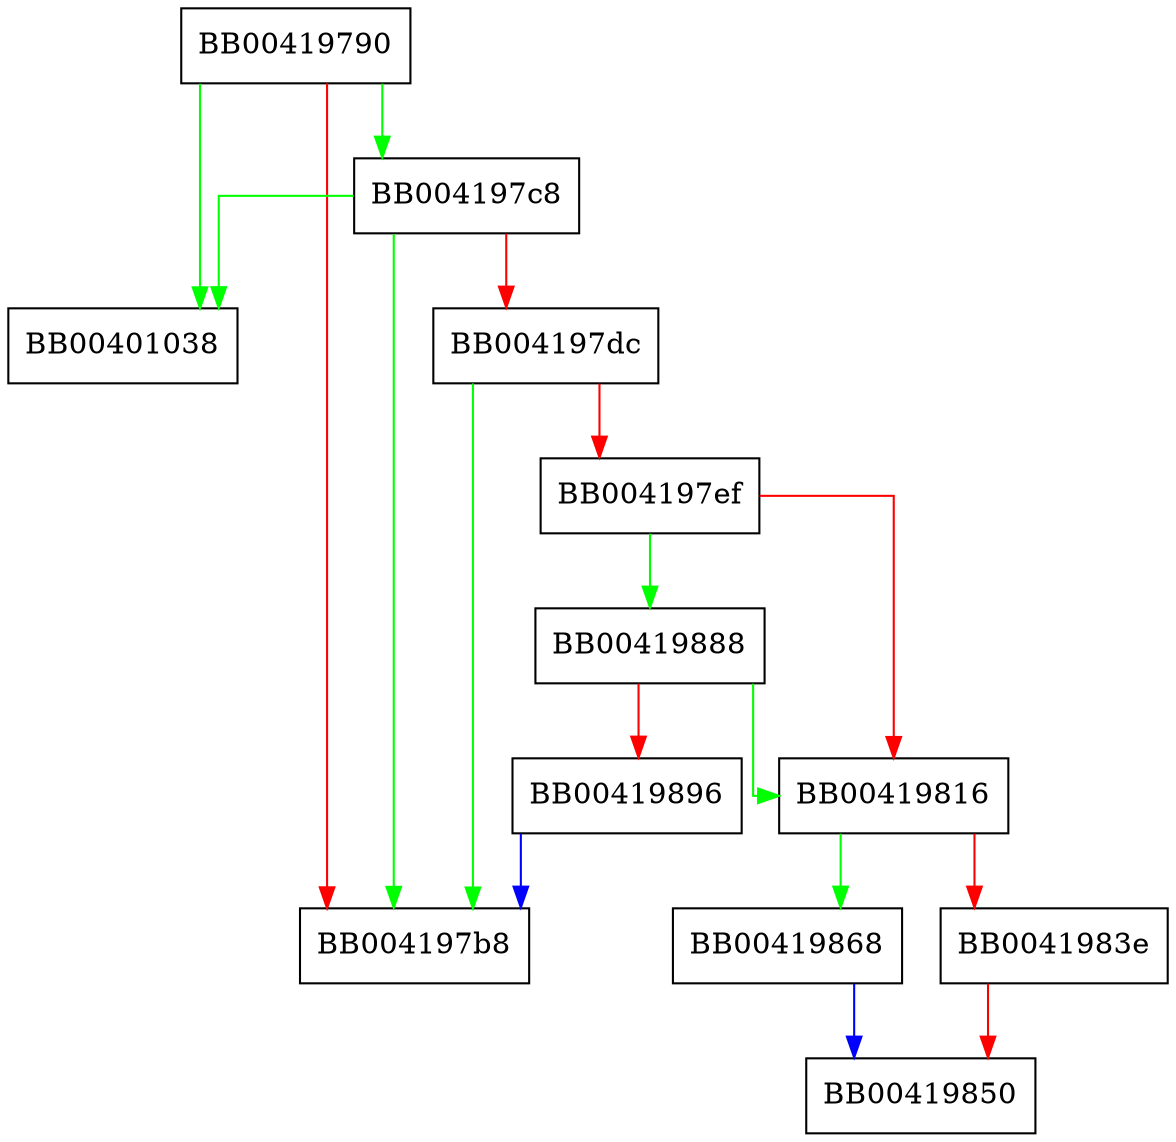 digraph show_digests {
  node [shape="box"];
  graph [splines=ortho];
  BB00419790 -> BB00401038 [color="green"];
  BB00419790 -> BB004197c8 [color="green"];
  BB00419790 -> BB004197b8 [color="red"];
  BB004197c8 -> BB00401038 [color="green"];
  BB004197c8 -> BB004197b8 [color="green"];
  BB004197c8 -> BB004197dc [color="red"];
  BB004197dc -> BB004197b8 [color="green"];
  BB004197dc -> BB004197ef [color="red"];
  BB004197ef -> BB00419888 [color="green"];
  BB004197ef -> BB00419816 [color="red"];
  BB00419816 -> BB00419868 [color="green"];
  BB00419816 -> BB0041983e [color="red"];
  BB0041983e -> BB00419850 [color="red"];
  BB00419868 -> BB00419850 [color="blue"];
  BB00419888 -> BB00419816 [color="green"];
  BB00419888 -> BB00419896 [color="red"];
  BB00419896 -> BB004197b8 [color="blue"];
}